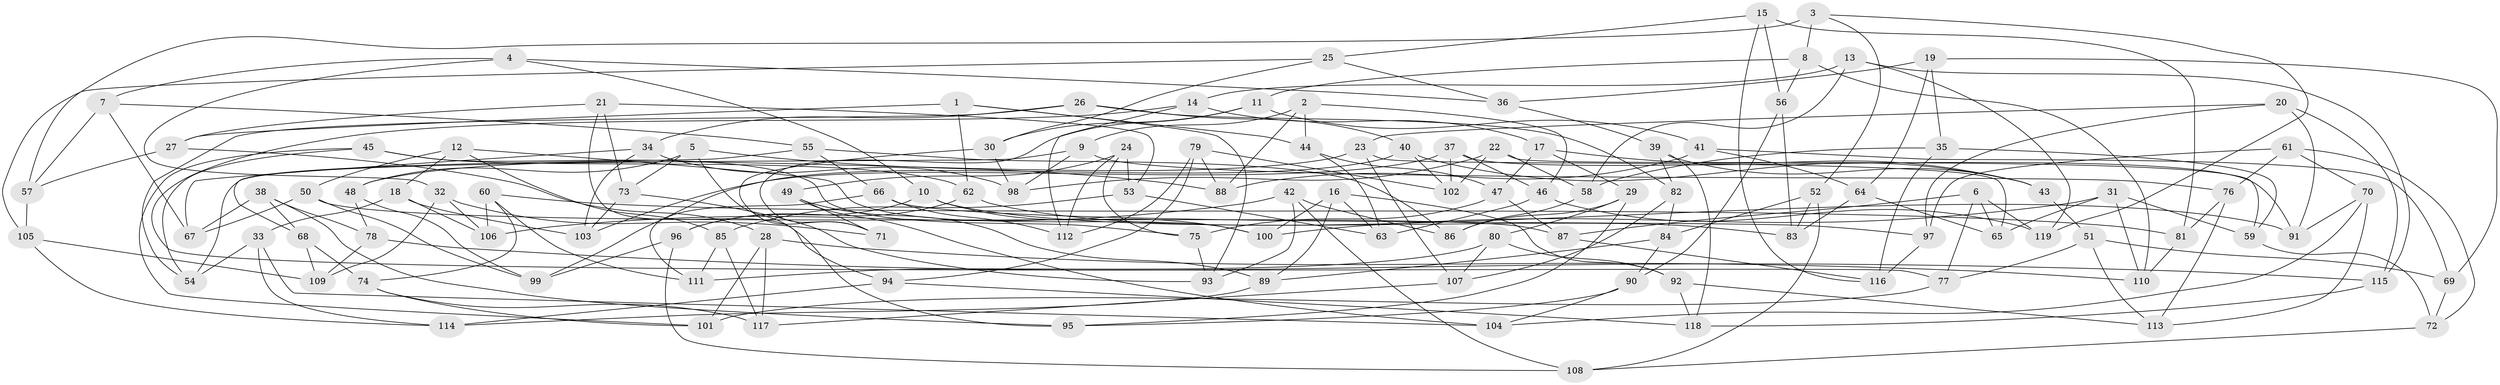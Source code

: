 // coarse degree distribution, {6: 0.5394736842105263, 4: 0.4342105263157895, 5: 0.02631578947368421}
// Generated by graph-tools (version 1.1) at 2025/24/03/03/25 07:24:30]
// undirected, 119 vertices, 238 edges
graph export_dot {
graph [start="1"]
  node [color=gray90,style=filled];
  1;
  2;
  3;
  4;
  5;
  6;
  7;
  8;
  9;
  10;
  11;
  12;
  13;
  14;
  15;
  16;
  17;
  18;
  19;
  20;
  21;
  22;
  23;
  24;
  25;
  26;
  27;
  28;
  29;
  30;
  31;
  32;
  33;
  34;
  35;
  36;
  37;
  38;
  39;
  40;
  41;
  42;
  43;
  44;
  45;
  46;
  47;
  48;
  49;
  50;
  51;
  52;
  53;
  54;
  55;
  56;
  57;
  58;
  59;
  60;
  61;
  62;
  63;
  64;
  65;
  66;
  67;
  68;
  69;
  70;
  71;
  72;
  73;
  74;
  75;
  76;
  77;
  78;
  79;
  80;
  81;
  82;
  83;
  84;
  85;
  86;
  87;
  88;
  89;
  90;
  91;
  92;
  93;
  94;
  95;
  96;
  97;
  98;
  99;
  100;
  101;
  102;
  103;
  104;
  105;
  106;
  107;
  108;
  109;
  110;
  111;
  112;
  113;
  114;
  115;
  116;
  117;
  118;
  119;
  1 -- 93;
  1 -- 44;
  1 -- 62;
  1 -- 27;
  2 -- 44;
  2 -- 88;
  2 -- 46;
  2 -- 9;
  3 -- 8;
  3 -- 52;
  3 -- 57;
  3 -- 119;
  4 -- 10;
  4 -- 36;
  4 -- 7;
  4 -- 32;
  5 -- 48;
  5 -- 73;
  5 -- 95;
  5 -- 88;
  6 -- 119;
  6 -- 65;
  6 -- 87;
  6 -- 77;
  7 -- 55;
  7 -- 67;
  7 -- 57;
  8 -- 110;
  8 -- 56;
  8 -- 11;
  9 -- 98;
  9 -- 54;
  9 -- 76;
  10 -- 100;
  10 -- 96;
  10 -- 83;
  11 -- 41;
  11 -- 71;
  11 -- 30;
  12 -- 18;
  12 -- 100;
  12 -- 85;
  12 -- 50;
  13 -- 14;
  13 -- 58;
  13 -- 115;
  13 -- 119;
  14 -- 112;
  14 -- 17;
  14 -- 77;
  15 -- 56;
  15 -- 116;
  15 -- 25;
  15 -- 81;
  16 -- 89;
  16 -- 92;
  16 -- 63;
  16 -- 100;
  17 -- 43;
  17 -- 29;
  17 -- 47;
  18 -- 106;
  18 -- 33;
  18 -- 103;
  19 -- 69;
  19 -- 36;
  19 -- 35;
  19 -- 64;
  20 -- 97;
  20 -- 91;
  20 -- 23;
  20 -- 115;
  21 -- 73;
  21 -- 53;
  21 -- 94;
  21 -- 27;
  22 -- 58;
  22 -- 102;
  22 -- 98;
  22 -- 59;
  23 -- 65;
  23 -- 107;
  23 -- 48;
  24 -- 75;
  24 -- 112;
  24 -- 49;
  24 -- 53;
  25 -- 105;
  25 -- 36;
  25 -- 30;
  26 -- 82;
  26 -- 40;
  26 -- 54;
  26 -- 34;
  27 -- 28;
  27 -- 57;
  28 -- 110;
  28 -- 117;
  28 -- 101;
  29 -- 80;
  29 -- 95;
  29 -- 86;
  30 -- 71;
  30 -- 98;
  31 -- 59;
  31 -- 110;
  31 -- 65;
  31 -- 100;
  32 -- 109;
  32 -- 106;
  32 -- 71;
  33 -- 54;
  33 -- 114;
  33 -- 104;
  34 -- 103;
  34 -- 98;
  34 -- 67;
  35 -- 58;
  35 -- 116;
  35 -- 59;
  36 -- 39;
  37 -- 102;
  37 -- 46;
  37 -- 103;
  37 -- 91;
  38 -- 95;
  38 -- 67;
  38 -- 78;
  38 -- 68;
  39 -- 82;
  39 -- 118;
  39 -- 43;
  40 -- 102;
  40 -- 43;
  40 -- 99;
  41 -- 69;
  41 -- 64;
  41 -- 88;
  42 -- 108;
  42 -- 93;
  42 -- 106;
  42 -- 86;
  43 -- 51;
  44 -- 47;
  44 -- 63;
  45 -- 75;
  45 -- 62;
  45 -- 101;
  45 -- 54;
  46 -- 63;
  46 -- 119;
  47 -- 75;
  47 -- 87;
  48 -- 78;
  48 -- 99;
  49 -- 71;
  49 -- 104;
  49 -- 89;
  50 -- 67;
  50 -- 87;
  50 -- 99;
  51 -- 113;
  51 -- 69;
  51 -- 77;
  52 -- 83;
  52 -- 84;
  52 -- 108;
  53 -- 63;
  53 -- 85;
  55 -- 68;
  55 -- 66;
  55 -- 86;
  56 -- 83;
  56 -- 90;
  57 -- 105;
  58 -- 86;
  59 -- 72;
  60 -- 74;
  60 -- 111;
  60 -- 106;
  60 -- 81;
  61 -- 70;
  61 -- 72;
  61 -- 76;
  61 -- 97;
  62 -- 91;
  62 -- 96;
  64 -- 83;
  64 -- 65;
  66 -- 111;
  66 -- 97;
  66 -- 112;
  68 -- 74;
  68 -- 109;
  69 -- 72;
  70 -- 113;
  70 -- 91;
  70 -- 104;
  72 -- 108;
  73 -- 103;
  73 -- 93;
  74 -- 117;
  74 -- 101;
  75 -- 93;
  76 -- 81;
  76 -- 113;
  77 -- 101;
  78 -- 115;
  78 -- 109;
  79 -- 112;
  79 -- 88;
  79 -- 102;
  79 -- 94;
  80 -- 92;
  80 -- 107;
  80 -- 111;
  81 -- 110;
  82 -- 107;
  82 -- 84;
  84 -- 90;
  84 -- 89;
  85 -- 111;
  85 -- 117;
  87 -- 116;
  89 -- 114;
  90 -- 95;
  90 -- 104;
  92 -- 113;
  92 -- 118;
  94 -- 118;
  94 -- 114;
  96 -- 108;
  96 -- 99;
  97 -- 116;
  105 -- 109;
  105 -- 114;
  107 -- 117;
  115 -- 118;
}
